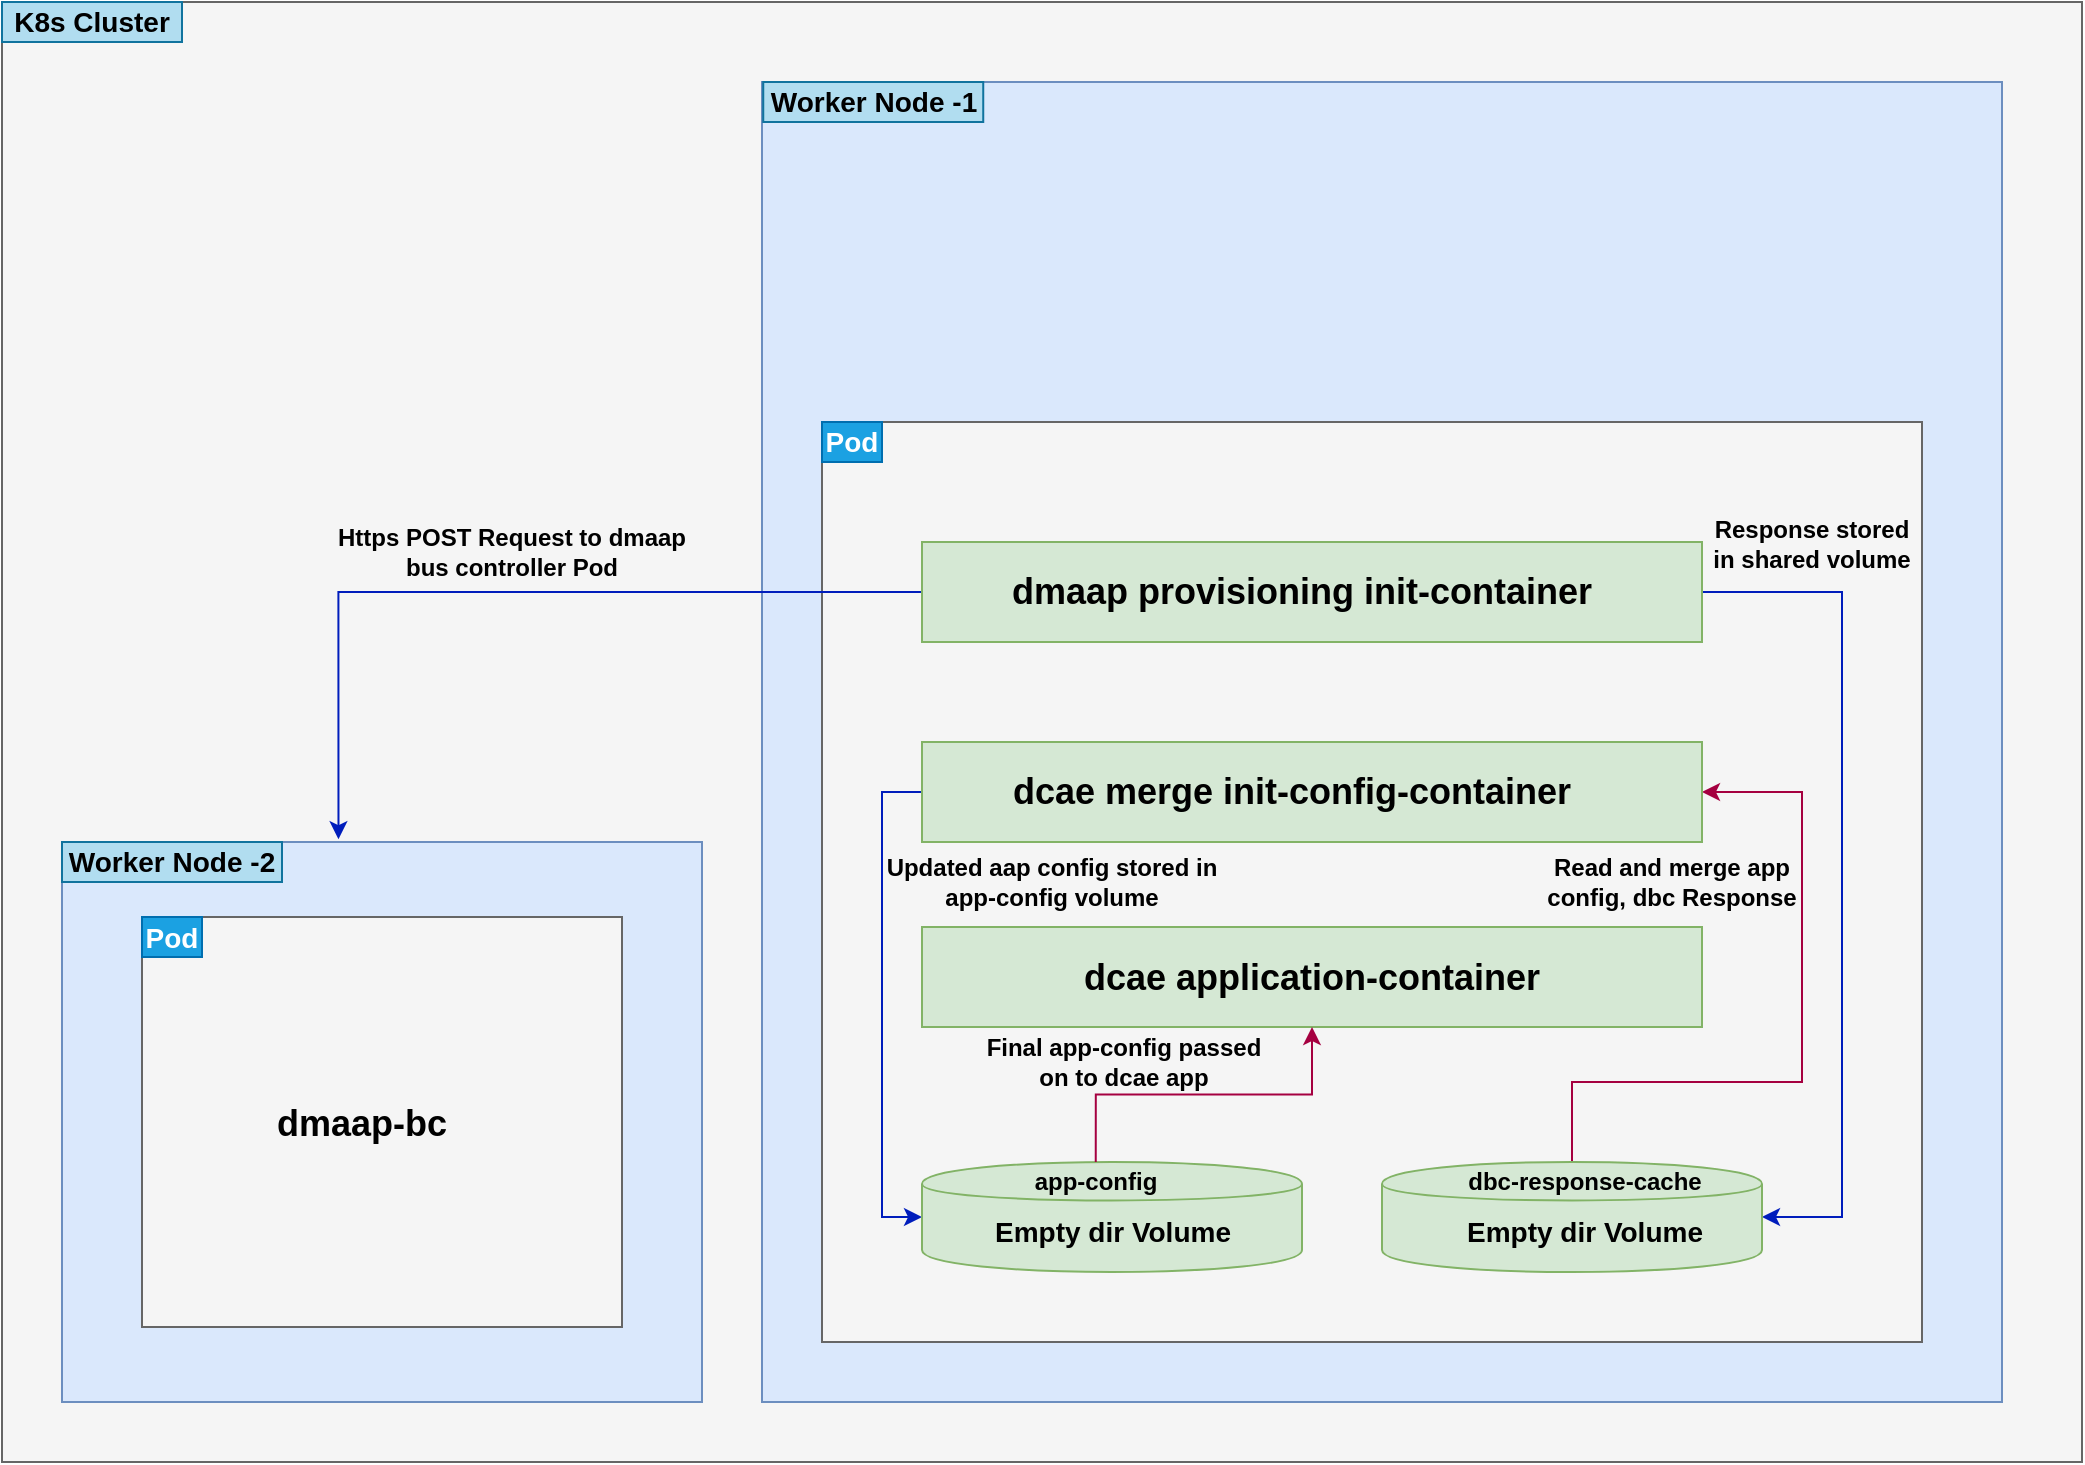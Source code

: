 <mxfile version="13.2.3" type="atlas"><mxAtlasLibraries/><diagram id="F1Bre9ZVPEtWtABPQS02" name="Page-1"><mxGraphModel dx="1770" dy="1136" grid="1" gridSize="10" guides="1" tooltips="1" connect="1" arrows="1" fold="1" page="0" pageScale="1" pageWidth="850" pageHeight="1100" math="0" shadow="0"><root><mxCell id="0"/><mxCell id="1" parent="0"/><mxCell id="tblJciqArhgs9M94oe-Z-1" value="" style="rounded=0;whiteSpace=wrap;html=1;fillColor=#f5f5f5;strokeColor=#666666;fontColor=#333333;" parent="1" vertex="1"><mxGeometry x="-320" y="-40" width="1040" height="730" as="geometry"/></mxCell><mxCell id="tblJciqArhgs9M94oe-Z-2" value="" style="rounded=0;whiteSpace=wrap;html=1;fillColor=#dae8fc;strokeColor=#6c8ebf;" parent="1" vertex="1"><mxGeometry x="60" width="620" height="660" as="geometry"/></mxCell><mxCell id="tblJciqArhgs9M94oe-Z-3" value="" style="rounded=0;whiteSpace=wrap;html=1;fillColor=#dae8fc;strokeColor=#6c8ebf;" parent="1" vertex="1"><mxGeometry x="-290" y="380" width="320" height="280" as="geometry"/></mxCell><mxCell id="tblJciqArhgs9M94oe-Z-4" value="" style="rounded=0;whiteSpace=wrap;html=1;fillColor=#f5f5f5;strokeColor=#666666;fontColor=#333333;" parent="1" vertex="1"><mxGeometry x="-250" y="417.5" width="240" height="205" as="geometry"/></mxCell><mxCell id="tblJciqArhgs9M94oe-Z-5" value="&lt;font style=&quot;font-size: 18px&quot;&gt;&lt;b&gt;dmaap-bc&lt;/b&gt;&lt;/font&gt;" style="text;html=1;strokeColor=none;fillColor=none;align=center;verticalAlign=middle;whiteSpace=wrap;rounded=0;fontSize=20;" parent="1" vertex="1"><mxGeometry x="-190" y="510" width="100" height="20" as="geometry"/></mxCell><mxCell id="tblJciqArhgs9M94oe-Z-6" value="&lt;font style=&quot;font-size: 14px&quot;&gt;&lt;b&gt;Worker Node -2&lt;/b&gt;&lt;/font&gt;" style="text;html=1;align=center;verticalAlign=middle;whiteSpace=wrap;rounded=0;fillColor=#b1ddf0;strokeColor=#10739e;" parent="1" vertex="1"><mxGeometry x="-290" y="380" width="110" height="20" as="geometry"/></mxCell><mxCell id="tblJciqArhgs9M94oe-Z-7" value="&lt;font style=&quot;font-size: 14px&quot;&gt;&lt;b&gt;Pod&lt;/b&gt;&lt;/font&gt;" style="text;html=1;strokeColor=#006EAF;fillColor=#1ba1e2;align=center;verticalAlign=middle;whiteSpace=wrap;rounded=0;fontColor=#ffffff;" parent="1" vertex="1"><mxGeometry x="-250" y="417.5" width="30" height="20" as="geometry"/></mxCell><mxCell id="tblJciqArhgs9M94oe-Z-8" value="&lt;font style=&quot;font-size: 14px&quot;&gt;&lt;b&gt;K8s Cluster&lt;/b&gt;&lt;/font&gt;" style="text;html=1;strokeColor=#10739e;fillColor=#b1ddf0;align=center;verticalAlign=middle;whiteSpace=wrap;rounded=0;" parent="1" vertex="1"><mxGeometry x="-320" y="-40" width="90" height="20" as="geometry"/></mxCell><mxCell id="tblJciqArhgs9M94oe-Z-9" value="" style="rounded=0;whiteSpace=wrap;html=1;fillColor=#f5f5f5;strokeColor=#666666;fontColor=#333333;" parent="1" vertex="1"><mxGeometry x="90" y="170" width="550" height="460" as="geometry"/></mxCell><mxCell id="tblJciqArhgs9M94oe-Z-10" value="&lt;font style=&quot;font-size: 14px&quot;&gt;&lt;b&gt;Worker Node -1&lt;/b&gt;&lt;/font&gt;" style="text;html=1;align=center;verticalAlign=middle;whiteSpace=wrap;rounded=0;fillColor=#b1ddf0;strokeColor=#10739e;" parent="1" vertex="1"><mxGeometry x="60.62" width="110" height="20" as="geometry"/></mxCell><mxCell id="tblJciqArhgs9M94oe-Z-11" value="&lt;font style=&quot;font-size: 14px&quot;&gt;&lt;b&gt;Pod&lt;/b&gt;&lt;/font&gt;" style="text;html=1;strokeColor=#006EAF;fillColor=#1ba1e2;align=center;verticalAlign=middle;whiteSpace=wrap;rounded=0;fontColor=#ffffff;" parent="1" vertex="1"><mxGeometry x="90" y="170" width="30" height="20" as="geometry"/></mxCell><mxCell id="tblJciqArhgs9M94oe-Z-27" style="edgeStyle=orthogonalEdgeStyle;rounded=0;orthogonalLoop=1;jettySize=auto;html=1;exitX=0;exitY=0.5;exitDx=0;exitDy=0;entryX=0.432;entryY=-0.005;entryDx=0;entryDy=0;entryPerimeter=0;fillColor=#0050ef;strokeColor=#001DBC;" parent="1" source="tblJciqArhgs9M94oe-Z-14" target="tblJciqArhgs9M94oe-Z-3" edge="1"><mxGeometry relative="1" as="geometry"/></mxCell><mxCell id="tblJciqArhgs9M94oe-Z-28" style="edgeStyle=orthogonalEdgeStyle;rounded=0;orthogonalLoop=1;jettySize=auto;html=1;exitX=1;exitY=0.5;exitDx=0;exitDy=0;entryX=1;entryY=0.5;entryDx=0;entryDy=0;fillColor=#0050ef;strokeColor=#001DBC;" parent="1" source="tblJciqArhgs9M94oe-Z-14" target="tblJciqArhgs9M94oe-Z-19" edge="1"><mxGeometry relative="1" as="geometry"><Array as="points"><mxPoint x="600" y="255"/><mxPoint x="600" y="568"/></Array></mxGeometry></mxCell><mxCell id="tblJciqArhgs9M94oe-Z-14" value="" style="rounded=0;whiteSpace=wrap;html=1;fillColor=#d5e8d4;strokeColor=#82b366;" parent="1" vertex="1"><mxGeometry x="140" y="230" width="390" height="50" as="geometry"/></mxCell><mxCell id="tblJciqArhgs9M94oe-Z-29" style="edgeStyle=orthogonalEdgeStyle;rounded=0;orthogonalLoop=1;jettySize=auto;html=1;exitX=1;exitY=0.5;exitDx=0;exitDy=0;entryX=0.5;entryY=0;entryDx=0;entryDy=0;startArrow=classic;startFill=1;endArrow=none;endFill=0;fillColor=#d80073;strokeColor=#A50040;" parent="1" source="tblJciqArhgs9M94oe-Z-15" target="tblJciqArhgs9M94oe-Z-19" edge="1"><mxGeometry relative="1" as="geometry"><Array as="points"><mxPoint x="580" y="355"/><mxPoint x="580" y="500"/><mxPoint x="465" y="500"/></Array></mxGeometry></mxCell><mxCell id="tblJciqArhgs9M94oe-Z-30" style="edgeStyle=orthogonalEdgeStyle;rounded=0;orthogonalLoop=1;jettySize=auto;html=1;exitX=0;exitY=0.5;exitDx=0;exitDy=0;entryX=0;entryY=0.5;entryDx=0;entryDy=0;startArrow=none;startFill=0;endArrow=classic;endFill=1;fillColor=#0050ef;strokeColor=#001DBC;" parent="1" source="tblJciqArhgs9M94oe-Z-15" target="tblJciqArhgs9M94oe-Z-17" edge="1"><mxGeometry relative="1" as="geometry"/></mxCell><mxCell id="tblJciqArhgs9M94oe-Z-15" value="" style="rounded=0;whiteSpace=wrap;html=1;fillColor=#d5e8d4;strokeColor=#82b366;" parent="1" vertex="1"><mxGeometry x="140" y="330" width="390" height="50" as="geometry"/></mxCell><mxCell id="tblJciqArhgs9M94oe-Z-16" value="" style="rounded=0;whiteSpace=wrap;html=1;fillColor=#d5e8d4;strokeColor=#82b366;" parent="1" vertex="1"><mxGeometry x="140" y="422.5" width="390" height="50" as="geometry"/></mxCell><mxCell id="tblJciqArhgs9M94oe-Z-17" value="" style="shape=cylinder;whiteSpace=wrap;html=1;boundedLbl=1;backgroundOutline=1;fillColor=#d5e8d4;strokeColor=#82b366;" parent="1" vertex="1"><mxGeometry x="140" y="540" width="190" height="55" as="geometry"/></mxCell><mxCell id="tblJciqArhgs9M94oe-Z-19" value="" style="shape=cylinder;whiteSpace=wrap;html=1;boundedLbl=1;backgroundOutline=1;fillColor=#d5e8d4;strokeColor=#82b366;" parent="1" vertex="1"><mxGeometry x="370" y="540" width="190" height="55" as="geometry"/></mxCell><mxCell id="tblJciqArhgs9M94oe-Z-20" value="&lt;b&gt;&lt;font style=&quot;font-size: 18px&quot;&gt;dmaap provisioning init-container&lt;/font&gt;&lt;/b&gt;" style="text;html=1;strokeColor=none;fillColor=none;align=center;verticalAlign=middle;whiteSpace=wrap;rounded=0;" parent="1" vertex="1"><mxGeometry x="180" y="245" width="300" height="20" as="geometry"/></mxCell><mxCell id="tblJciqArhgs9M94oe-Z-21" value="&lt;font style=&quot;font-size: 18px&quot;&gt;&lt;b&gt;&lt;font&gt;dcae merge&amp;nbsp;&lt;/font&gt;&lt;/b&gt;&lt;b&gt;&lt;font&gt;init-&lt;/font&gt;&lt;/b&gt;&lt;b&gt;&lt;font&gt;config-container&lt;/font&gt;&lt;/b&gt;&lt;/font&gt;" style="text;html=1;strokeColor=none;fillColor=none;align=center;verticalAlign=middle;whiteSpace=wrap;rounded=0;" parent="1" vertex="1"><mxGeometry x="180" y="345" width="290" height="20" as="geometry"/></mxCell><mxCell id="tblJciqArhgs9M94oe-Z-22" value="&lt;font style=&quot;font-size: 18px&quot;&gt;&lt;b&gt;&lt;font&gt;dcae application&lt;/font&gt;&lt;/b&gt;&lt;b&gt;&lt;font&gt;-container&lt;/font&gt;&lt;/b&gt;&lt;/font&gt;" style="text;html=1;strokeColor=none;fillColor=none;align=center;verticalAlign=middle;whiteSpace=wrap;rounded=0;" parent="1" vertex="1"><mxGeometry x="190" y="437.5" width="290" height="20" as="geometry"/></mxCell><mxCell id="tblJciqArhgs9M94oe-Z-31" style="edgeStyle=orthogonalEdgeStyle;rounded=0;orthogonalLoop=1;jettySize=auto;html=1;exitX=0.5;exitY=0;exitDx=0;exitDy=0;entryX=0.5;entryY=1;entryDx=0;entryDy=0;startArrow=none;startFill=0;endArrow=classic;endFill=1;fillColor=#d80073;strokeColor=#A50040;" parent="1" source="tblJciqArhgs9M94oe-Z-23" target="tblJciqArhgs9M94oe-Z-16" edge="1"><mxGeometry relative="1" as="geometry"/></mxCell><mxCell id="tblJciqArhgs9M94oe-Z-23" value="&lt;b&gt;app-config&lt;/b&gt;" style="text;html=1;strokeColor=none;fillColor=none;align=center;verticalAlign=middle;whiteSpace=wrap;rounded=0;" parent="1" vertex="1"><mxGeometry x="190" y="540" width="73.75" height="20" as="geometry"/></mxCell><mxCell id="tblJciqArhgs9M94oe-Z-24" value="&lt;b&gt;dbc-response-cache&lt;/b&gt;" style="text;html=1;strokeColor=none;fillColor=none;align=center;verticalAlign=middle;whiteSpace=wrap;rounded=0;" parent="1" vertex="1"><mxGeometry x="400" y="545" width="142.5" height="10" as="geometry"/></mxCell><mxCell id="tblJciqArhgs9M94oe-Z-25" value="&lt;b&gt;&lt;font style=&quot;font-size: 14px&quot;&gt;Empty dir Volume&lt;/font&gt;&lt;/b&gt;" style="text;html=1;strokeColor=none;fillColor=none;align=center;verticalAlign=middle;whiteSpace=wrap;rounded=0;" parent="1" vertex="1"><mxGeometry x="170.62" y="560" width="128.75" height="30" as="geometry"/></mxCell><mxCell id="tblJciqArhgs9M94oe-Z-26" value="&lt;b&gt;&lt;font style=&quot;font-size: 14px&quot;&gt;Empty dir Volume&lt;/font&gt;&lt;/b&gt;" style="text;html=1;strokeColor=none;fillColor=none;align=center;verticalAlign=middle;whiteSpace=wrap;rounded=0;" parent="1" vertex="1"><mxGeometry x="406.87" y="560" width="128.75" height="30" as="geometry"/></mxCell><mxCell id="a4-FA3Gj2DDI7Da60NWM-1" value="&lt;b&gt;Https POST Request to dmaap bus controller Pod&lt;/b&gt;" style="text;html=1;align=center;verticalAlign=middle;whiteSpace=wrap;rounded=0;" parent="1" vertex="1"><mxGeometry x="-160" y="220" width="190" height="30" as="geometry"/></mxCell><mxCell id="a4-FA3Gj2DDI7Da60NWM-2" value="&lt;b&gt;Response stored in shared volume&lt;/b&gt;" style="text;html=1;strokeColor=none;fillColor=none;align=center;verticalAlign=middle;whiteSpace=wrap;rounded=0;" parent="1" vertex="1"><mxGeometry x="530" y="212.5" width="110" height="37.5" as="geometry"/></mxCell><mxCell id="a4-FA3Gj2DDI7Da60NWM-3" value="&lt;b&gt;Read and merge app config, dbc Response&lt;/b&gt;" style="text;html=1;strokeColor=none;fillColor=none;align=center;verticalAlign=middle;whiteSpace=wrap;rounded=0;" parent="1" vertex="1"><mxGeometry x="450" y="390" width="130" height="20" as="geometry"/></mxCell><mxCell id="a4-FA3Gj2DDI7Da60NWM-4" value="&lt;b&gt;Updated aap config stored in app-config volume&lt;/b&gt;" style="text;html=1;strokeColor=none;fillColor=none;align=center;verticalAlign=middle;whiteSpace=wrap;rounded=0;" parent="1" vertex="1"><mxGeometry x="120" y="390" width="170" height="20" as="geometry"/></mxCell><mxCell id="a4-FA3Gj2DDI7Da60NWM-5" value="&lt;b&gt;Final app-config passed on to dcae app&lt;/b&gt;" style="text;html=1;strokeColor=none;fillColor=none;align=center;verticalAlign=middle;whiteSpace=wrap;rounded=0;" parent="1" vertex="1"><mxGeometry x="170.62" y="480" width="140" height="20" as="geometry"/></mxCell></root></mxGraphModel></diagram></mxfile>
